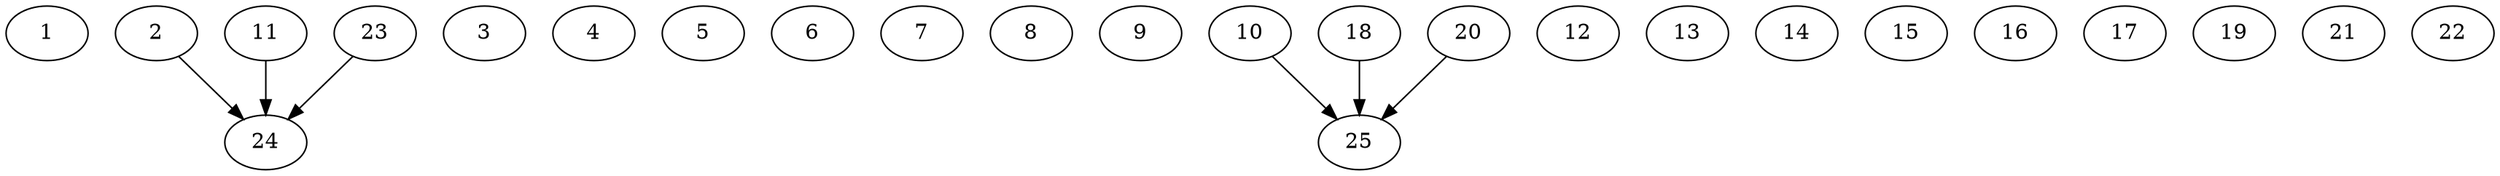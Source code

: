// DAG automatically generated by daggen at Thu Oct  3 14:00:39 2019
// ./daggen --dot -n 25 --ccr 0.4 --fat 0.9 --regular 0.7 --density 0.6 --mindata 5242880 --maxdata 52428800 
digraph G {
  1 [size="43194880", alpha="0.09", expect_size="17277952"] 
  2 [size="69230080", alpha="0.09", expect_size="27692032"] 
  2 -> 24 [size ="27692032"]
  3 [size="57856000", alpha="0.01", expect_size="23142400"] 
  4 [size="115676160", alpha="0.15", expect_size="46270464"] 
  5 [size="14576640", alpha="0.02", expect_size="5830656"] 
  6 [size="102092800", alpha="0.13", expect_size="40837120"] 
  7 [size="28917760", alpha="0.04", expect_size="11567104"] 
  8 [size="73121280", alpha="0.09", expect_size="29248512"] 
  9 [size="15278080", alpha="0.01", expect_size="6111232"] 
  10 [size="99202560", alpha="0.00", expect_size="39681024"] 
  10 -> 25 [size ="39681024"]
  11 [size="92979200", alpha="0.08", expect_size="37191680"] 
  11 -> 24 [size ="37191680"]
  12 [size="25561600", alpha="0.14", expect_size="10224640"] 
  13 [size="78935040", alpha="0.03", expect_size="31574016"] 
  14 [size="82063360", alpha="0.07", expect_size="32825344"] 
  15 [size="50365440", alpha="0.15", expect_size="20146176"] 
  16 [size="64199680", alpha="0.20", expect_size="25679872"] 
  17 [size="21662720", alpha="0.19", expect_size="8665088"] 
  18 [size="42782720", alpha="0.03", expect_size="17113088"] 
  18 -> 25 [size ="17113088"]
  19 [size="93207040", alpha="0.12", expect_size="37282816"] 
  20 [size="96296960", alpha="0.19", expect_size="38518784"] 
  20 -> 25 [size ="38518784"]
  21 [size="98813440", alpha="0.11", expect_size="39525376"] 
  22 [size="29153280", alpha="0.12", expect_size="11661312"] 
  23 [size="112102400", alpha="0.01", expect_size="44840960"] 
  23 -> 24 [size ="44840960"]
  24 [size="126958080", alpha="0.07", expect_size="50783232"] 
  25 [size="52940800", alpha="0.14", expect_size="21176320"] 
}
